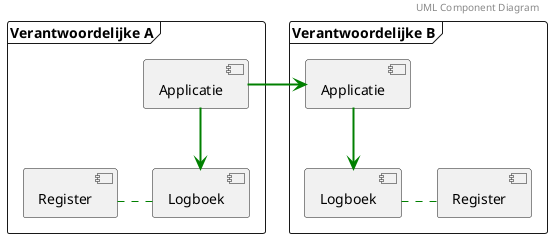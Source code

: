 @startuml
header: UML Component Diagram

frame "Verantwoordelijke A" {

    component "Logboek" as loggerA
    component "Applicatie" as softwareA
    component "Register" as registerA
}
frame "Verantwoordelijke B" {

    component "Logboek" as loggerB
    component "Applicatie" as softwareB
    component "Register" as registerB
}

loggerA <-[bold,#green]u- softwareA
registerA -[hidden]u- softwareA
registerA -[dashed,#green]r- loggerA

loggerB <-[bold,#green]u- softwareB
registerB -[hidden]u- softwareB
loggerB -[dashed,#green]r- registerB

softwareA -[bold,#green]l-> softwareB

skinparam boxPadding 50
skinparam linetype polyline
skinparam linetype ortho
@enduml

